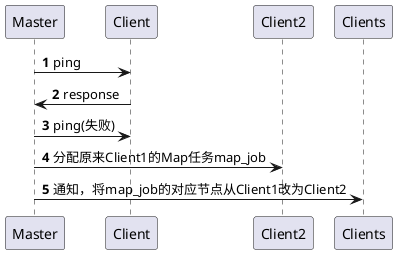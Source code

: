 @startuml
'https://plantuml.com/sequence-diagram

autonumber

Master -> Client: ping
Client -> Master: response
Master -> Client: ping(失败)
Master -> Client2: 分配原来Client1的Map任务map_job
Master -> Clients: 通知，将map_job的对应节点从Client1改为Client2

@enduml